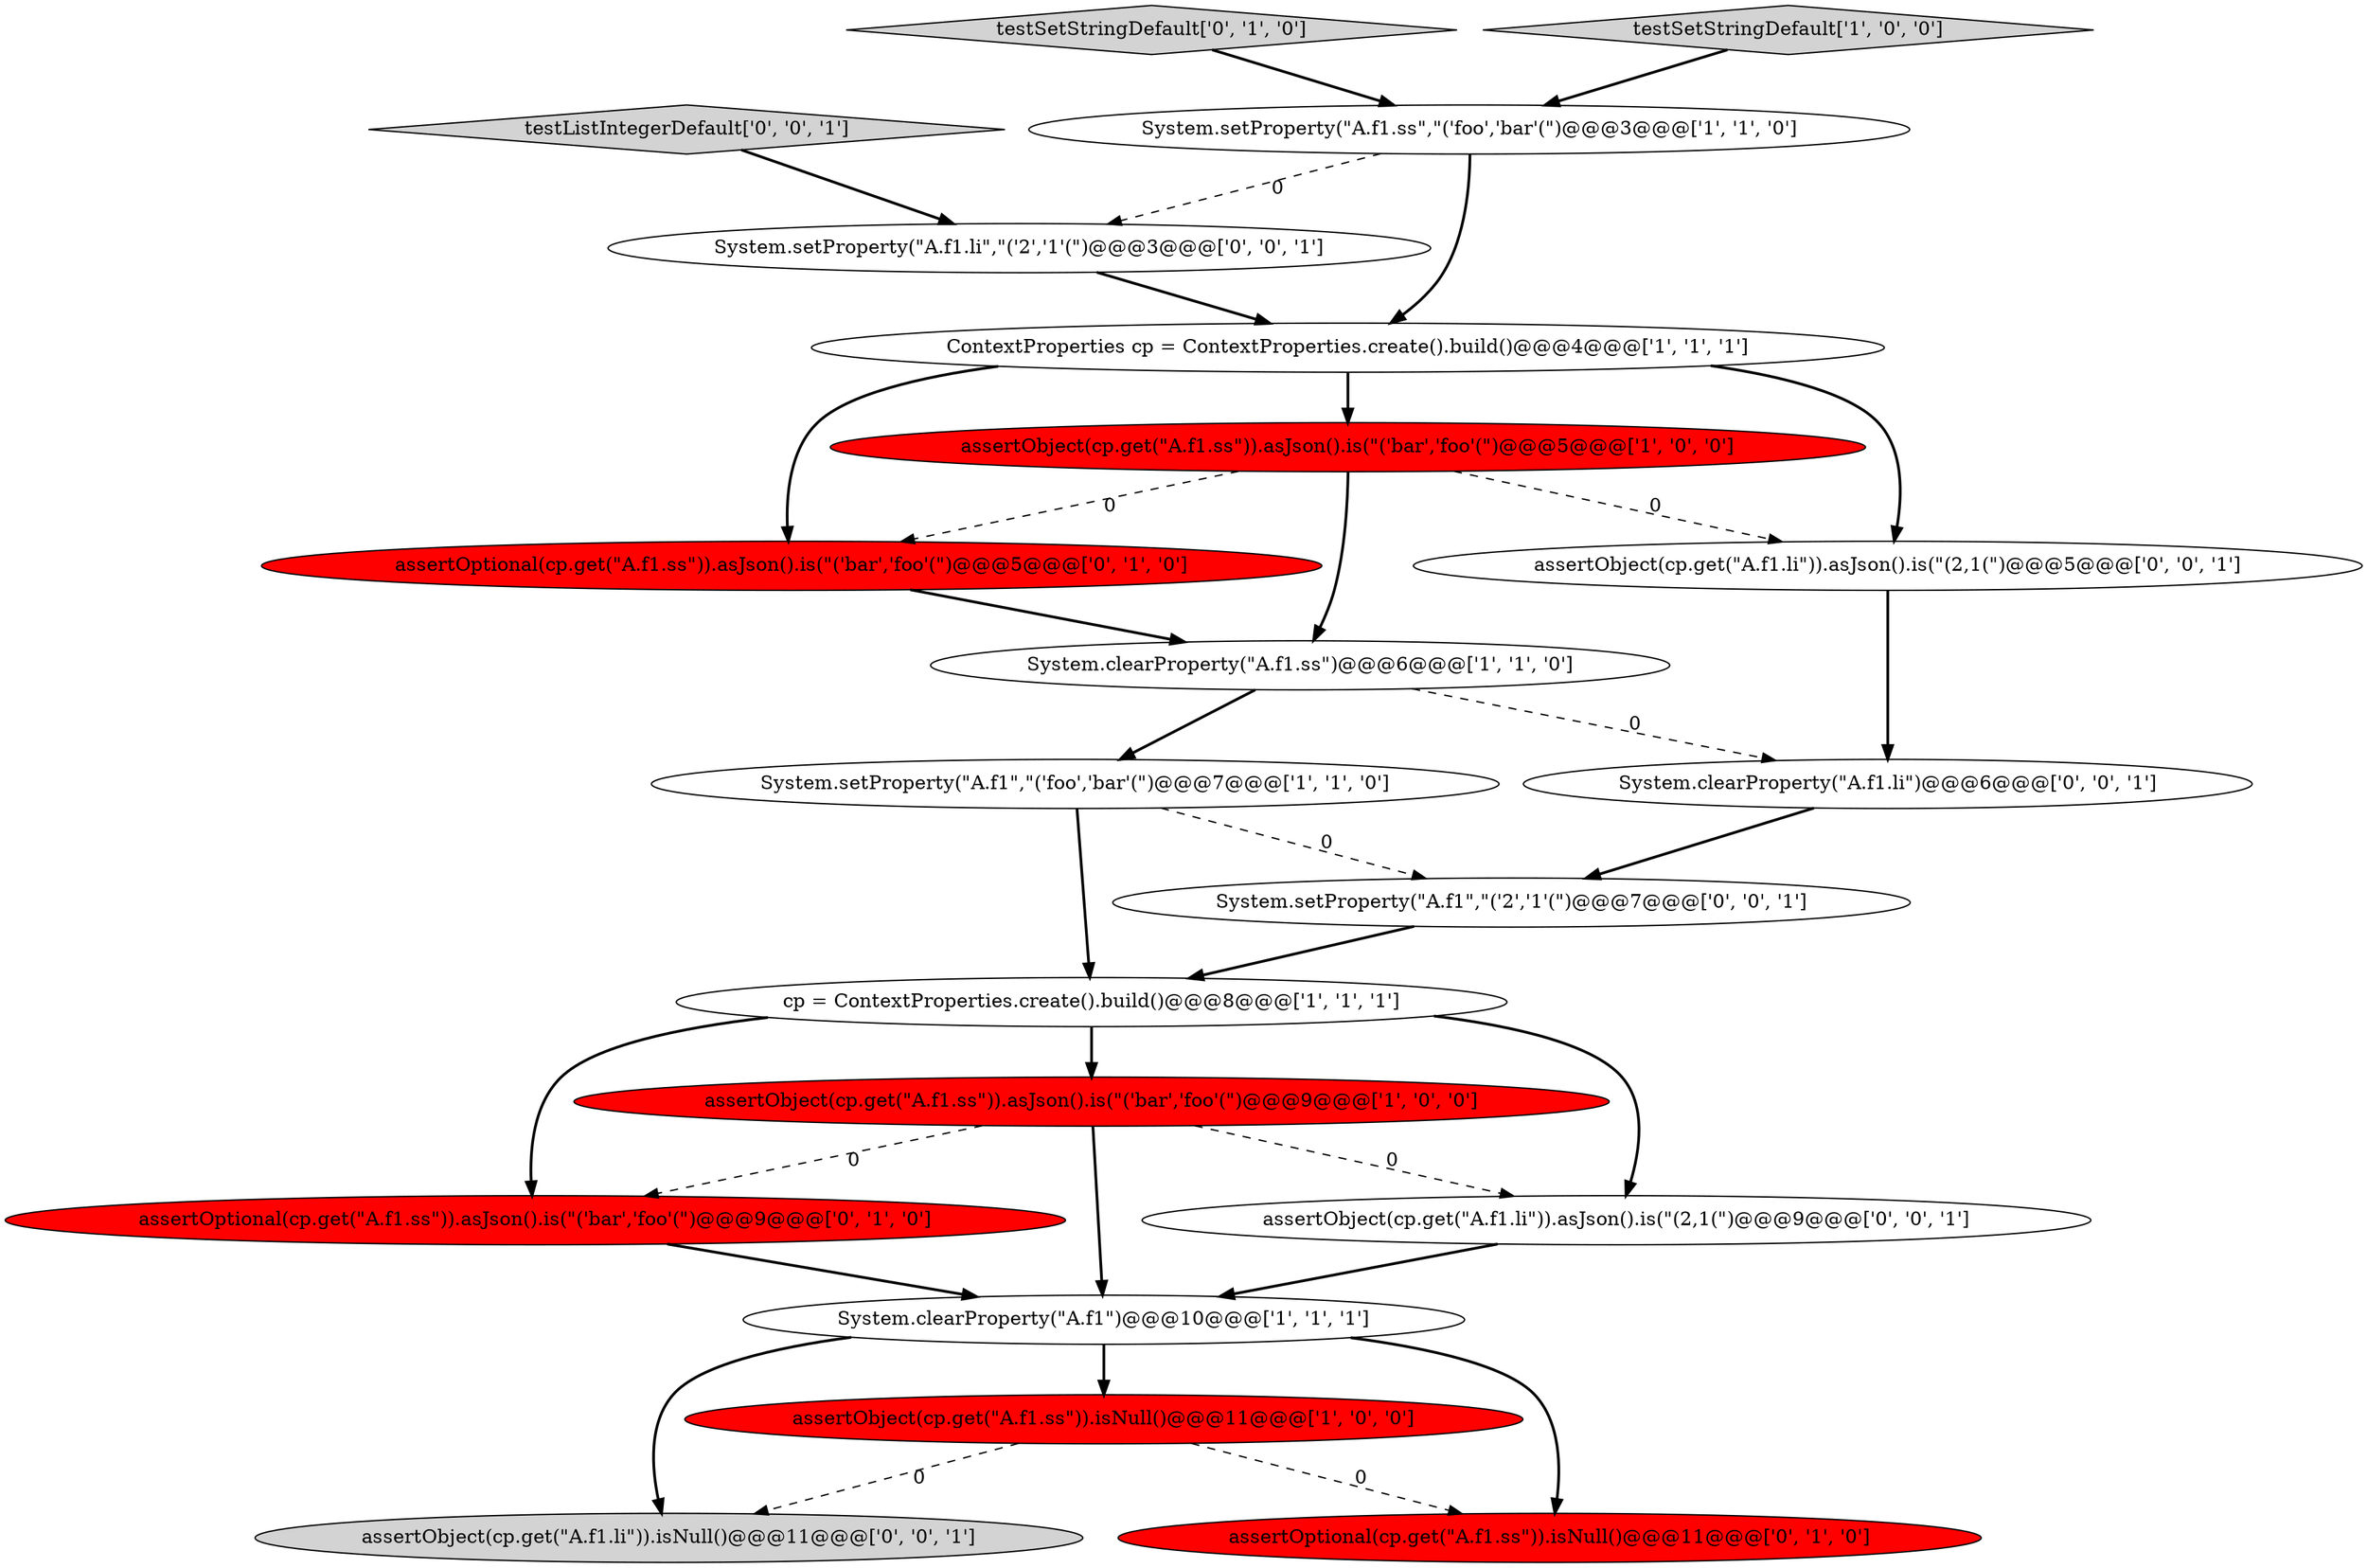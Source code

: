 digraph {
19 [style = filled, label = "System.setProperty(\"A.f1.li\",\"('2','1'(\")@@@3@@@['0', '0', '1']", fillcolor = white, shape = ellipse image = "AAA0AAABBB3BBB"];
2 [style = filled, label = "assertObject(cp.get(\"A.f1.ss\")).isNull()@@@11@@@['1', '0', '0']", fillcolor = red, shape = ellipse image = "AAA1AAABBB1BBB"];
0 [style = filled, label = "System.setProperty(\"A.f1.ss\",\"('foo','bar'(\")@@@3@@@['1', '1', '0']", fillcolor = white, shape = ellipse image = "AAA0AAABBB1BBB"];
20 [style = filled, label = "assertObject(cp.get(\"A.f1.li\")).asJson().is(\"(2,1(\")@@@5@@@['0', '0', '1']", fillcolor = white, shape = ellipse image = "AAA0AAABBB3BBB"];
8 [style = filled, label = "ContextProperties cp = ContextProperties.create().build()@@@4@@@['1', '1', '1']", fillcolor = white, shape = ellipse image = "AAA0AAABBB1BBB"];
15 [style = filled, label = "assertObject(cp.get(\"A.f1.li\")).isNull()@@@11@@@['0', '0', '1']", fillcolor = lightgray, shape = ellipse image = "AAA0AAABBB3BBB"];
1 [style = filled, label = "System.clearProperty(\"A.f1\")@@@10@@@['1', '1', '1']", fillcolor = white, shape = ellipse image = "AAA0AAABBB1BBB"];
16 [style = filled, label = "testListIntegerDefault['0', '0', '1']", fillcolor = lightgray, shape = diamond image = "AAA0AAABBB3BBB"];
10 [style = filled, label = "testSetStringDefault['0', '1', '0']", fillcolor = lightgray, shape = diamond image = "AAA0AAABBB2BBB"];
13 [style = filled, label = "assertOptional(cp.get(\"A.f1.ss\")).isNull()@@@11@@@['0', '1', '0']", fillcolor = red, shape = ellipse image = "AAA1AAABBB2BBB"];
14 [style = filled, label = "System.clearProperty(\"A.f1.li\")@@@6@@@['0', '0', '1']", fillcolor = white, shape = ellipse image = "AAA0AAABBB3BBB"];
11 [style = filled, label = "assertOptional(cp.get(\"A.f1.ss\")).asJson().is(\"('bar','foo'(\")@@@5@@@['0', '1', '0']", fillcolor = red, shape = ellipse image = "AAA1AAABBB2BBB"];
7 [style = filled, label = "assertObject(cp.get(\"A.f1.ss\")).asJson().is(\"('bar','foo'(\")@@@9@@@['1', '0', '0']", fillcolor = red, shape = ellipse image = "AAA1AAABBB1BBB"];
6 [style = filled, label = "cp = ContextProperties.create().build()@@@8@@@['1', '1', '1']", fillcolor = white, shape = ellipse image = "AAA0AAABBB1BBB"];
5 [style = filled, label = "assertObject(cp.get(\"A.f1.ss\")).asJson().is(\"('bar','foo'(\")@@@5@@@['1', '0', '0']", fillcolor = red, shape = ellipse image = "AAA1AAABBB1BBB"];
4 [style = filled, label = "System.setProperty(\"A.f1\",\"('foo','bar'(\")@@@7@@@['1', '1', '0']", fillcolor = white, shape = ellipse image = "AAA0AAABBB1BBB"];
18 [style = filled, label = "assertObject(cp.get(\"A.f1.li\")).asJson().is(\"(2,1(\")@@@9@@@['0', '0', '1']", fillcolor = white, shape = ellipse image = "AAA0AAABBB3BBB"];
12 [style = filled, label = "assertOptional(cp.get(\"A.f1.ss\")).asJson().is(\"('bar','foo'(\")@@@9@@@['0', '1', '0']", fillcolor = red, shape = ellipse image = "AAA1AAABBB2BBB"];
3 [style = filled, label = "testSetStringDefault['1', '0', '0']", fillcolor = lightgray, shape = diamond image = "AAA0AAABBB1BBB"];
17 [style = filled, label = "System.setProperty(\"A.f1\",\"('2','1'(\")@@@7@@@['0', '0', '1']", fillcolor = white, shape = ellipse image = "AAA0AAABBB3BBB"];
9 [style = filled, label = "System.clearProperty(\"A.f1.ss\")@@@6@@@['1', '1', '0']", fillcolor = white, shape = ellipse image = "AAA0AAABBB1BBB"];
7->1 [style = bold, label=""];
7->18 [style = dashed, label="0"];
5->9 [style = bold, label=""];
4->17 [style = dashed, label="0"];
17->6 [style = bold, label=""];
4->6 [style = bold, label=""];
6->18 [style = bold, label=""];
0->19 [style = dashed, label="0"];
1->15 [style = bold, label=""];
9->4 [style = bold, label=""];
14->17 [style = bold, label=""];
20->14 [style = bold, label=""];
16->19 [style = bold, label=""];
11->9 [style = bold, label=""];
12->1 [style = bold, label=""];
1->13 [style = bold, label=""];
19->8 [style = bold, label=""];
3->0 [style = bold, label=""];
5->20 [style = dashed, label="0"];
2->15 [style = dashed, label="0"];
8->20 [style = bold, label=""];
9->14 [style = dashed, label="0"];
8->5 [style = bold, label=""];
18->1 [style = bold, label=""];
5->11 [style = dashed, label="0"];
2->13 [style = dashed, label="0"];
10->0 [style = bold, label=""];
0->8 [style = bold, label=""];
7->12 [style = dashed, label="0"];
1->2 [style = bold, label=""];
6->7 [style = bold, label=""];
8->11 [style = bold, label=""];
6->12 [style = bold, label=""];
}
